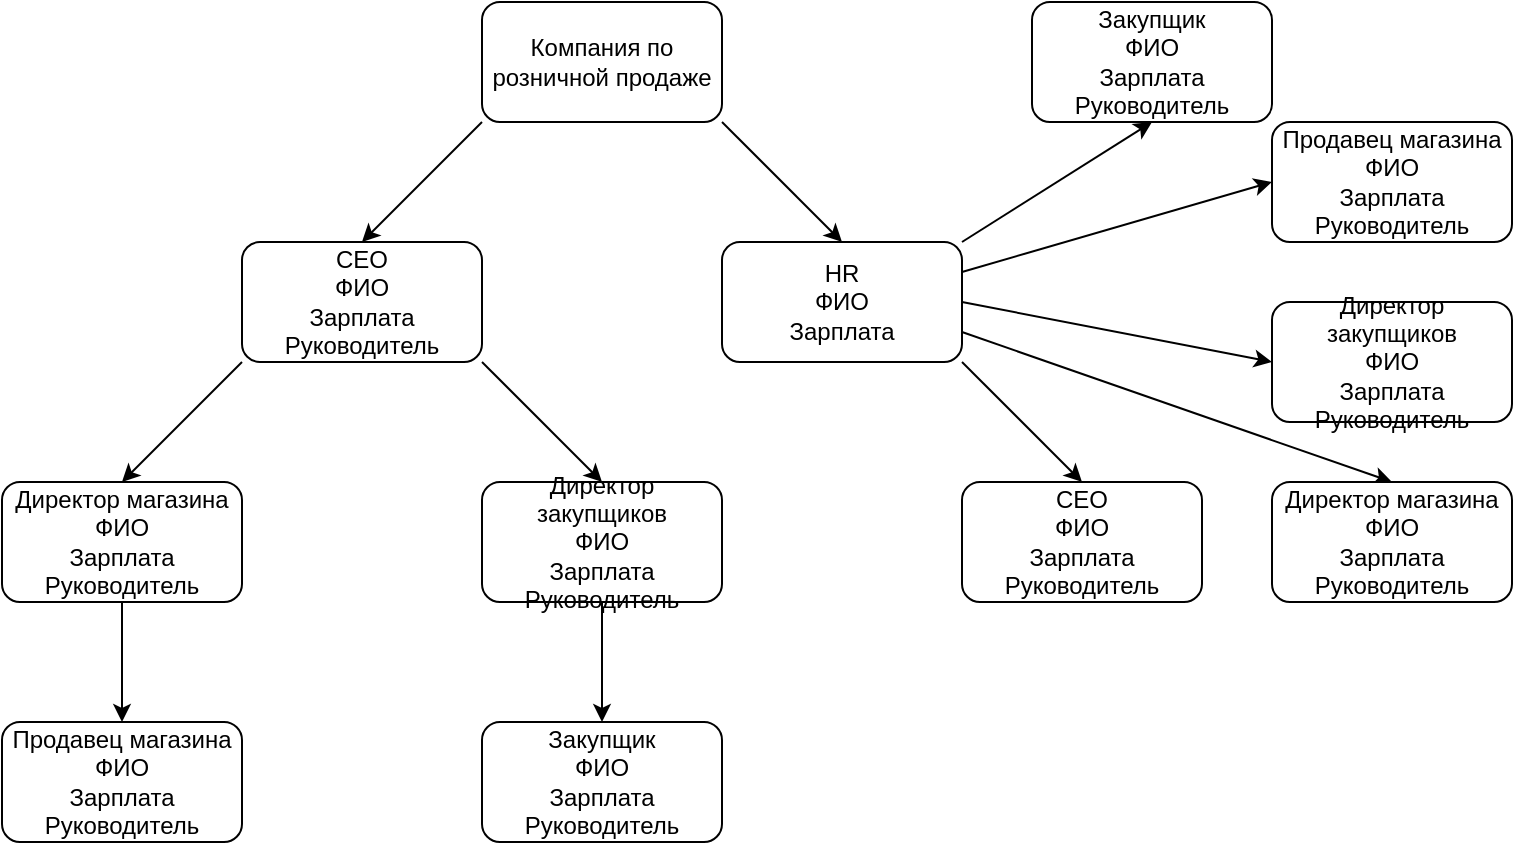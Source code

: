 <mxfile>
    <diagram id="qaNKMXj0JWAzrS6fCmZh" name="Page-1">
        <mxGraphModel dx="810" dy="651" grid="0" gridSize="10" guides="1" tooltips="1" connect="1" arrows="1" fold="1" page="0" pageScale="1" pageWidth="850" pageHeight="1100" math="0" shadow="0">
            <root>
                <mxCell id="0"/>
                <mxCell id="1" parent="0"/>
                <mxCell id="5" style="edgeStyle=none;html=1;exitX=0;exitY=1;exitDx=0;exitDy=0;entryX=0.5;entryY=0;entryDx=0;entryDy=0;" edge="1" parent="1" source="2" target="3">
                    <mxGeometry relative="1" as="geometry"/>
                </mxCell>
                <mxCell id="6" style="edgeStyle=none;html=1;exitX=1;exitY=1;exitDx=0;exitDy=0;entryX=0.5;entryY=0;entryDx=0;entryDy=0;" edge="1" parent="1" source="2" target="4">
                    <mxGeometry relative="1" as="geometry"/>
                </mxCell>
                <mxCell id="2" value="Компания по розничной продаже" style="rounded=1;whiteSpace=wrap;html=1;" vertex="1" parent="1">
                    <mxGeometry x="365" y="80" width="120" height="60" as="geometry"/>
                </mxCell>
                <mxCell id="8" style="edgeStyle=none;html=1;exitX=0;exitY=1;exitDx=0;exitDy=0;entryX=0.5;entryY=0;entryDx=0;entryDy=0;" edge="1" parent="1" source="3" target="7">
                    <mxGeometry relative="1" as="geometry"/>
                </mxCell>
                <mxCell id="10" style="edgeStyle=none;html=1;exitX=1;exitY=1;exitDx=0;exitDy=0;entryX=0.5;entryY=0;entryDx=0;entryDy=0;" edge="1" parent="1" source="3" target="9">
                    <mxGeometry relative="1" as="geometry"/>
                </mxCell>
                <mxCell id="3" value="CEO&lt;br&gt;ФИО&lt;br&gt;Зарплата&lt;br&gt;Руководитель" style="rounded=1;whiteSpace=wrap;html=1;" vertex="1" parent="1">
                    <mxGeometry x="245" y="200" width="120" height="60" as="geometry"/>
                </mxCell>
                <mxCell id="16" style="edgeStyle=none;html=1;exitX=1;exitY=1;exitDx=0;exitDy=0;entryX=0.5;entryY=0;entryDx=0;entryDy=0;" edge="1" parent="1" source="4" target="15">
                    <mxGeometry relative="1" as="geometry"/>
                </mxCell>
                <mxCell id="18" style="edgeStyle=none;html=1;exitX=1;exitY=0.75;exitDx=0;exitDy=0;entryX=0.5;entryY=0;entryDx=0;entryDy=0;" edge="1" parent="1" source="4" target="17">
                    <mxGeometry relative="1" as="geometry"/>
                </mxCell>
                <mxCell id="20" style="edgeStyle=none;html=1;exitX=1;exitY=0.5;exitDx=0;exitDy=0;entryX=0;entryY=0.5;entryDx=0;entryDy=0;" edge="1" parent="1" source="4" target="19">
                    <mxGeometry relative="1" as="geometry"/>
                </mxCell>
                <mxCell id="22" style="edgeStyle=none;html=1;exitX=1;exitY=0.25;exitDx=0;exitDy=0;entryX=0;entryY=0.5;entryDx=0;entryDy=0;" edge="1" parent="1" source="4" target="21">
                    <mxGeometry relative="1" as="geometry"/>
                </mxCell>
                <mxCell id="24" style="edgeStyle=none;html=1;exitX=1;exitY=0;exitDx=0;exitDy=0;entryX=0.5;entryY=1;entryDx=0;entryDy=0;" edge="1" parent="1" source="4" target="23">
                    <mxGeometry relative="1" as="geometry"/>
                </mxCell>
                <mxCell id="4" value="HR&lt;br&gt;ФИО&lt;br&gt;Зарплата" style="rounded=1;whiteSpace=wrap;html=1;" vertex="1" parent="1">
                    <mxGeometry x="485" y="200" width="120" height="60" as="geometry"/>
                </mxCell>
                <mxCell id="12" style="edgeStyle=none;html=1;exitX=0.5;exitY=1;exitDx=0;exitDy=0;entryX=0.5;entryY=0;entryDx=0;entryDy=0;" edge="1" parent="1" source="7" target="11">
                    <mxGeometry relative="1" as="geometry"/>
                </mxCell>
                <mxCell id="7" value="Директор магазина&lt;br&gt;ФИО&lt;br&gt;Зарплата&lt;br&gt;Руководитель" style="rounded=1;whiteSpace=wrap;html=1;" vertex="1" parent="1">
                    <mxGeometry x="125" y="320" width="120" height="60" as="geometry"/>
                </mxCell>
                <mxCell id="14" style="edgeStyle=none;html=1;exitX=0.5;exitY=1;exitDx=0;exitDy=0;entryX=0.5;entryY=0;entryDx=0;entryDy=0;" edge="1" parent="1" source="9" target="13">
                    <mxGeometry relative="1" as="geometry"/>
                </mxCell>
                <mxCell id="9" value="Директор закупщиков&lt;br&gt;ФИО&lt;br&gt;Зарплата&lt;br&gt;Руководитель" style="rounded=1;whiteSpace=wrap;html=1;" vertex="1" parent="1">
                    <mxGeometry x="365" y="320" width="120" height="60" as="geometry"/>
                </mxCell>
                <mxCell id="11" value="Продавец магазина&lt;br&gt;ФИО&lt;br&gt;Зарплата&lt;br&gt;Руководитель" style="rounded=1;whiteSpace=wrap;html=1;" vertex="1" parent="1">
                    <mxGeometry x="125" y="440" width="120" height="60" as="geometry"/>
                </mxCell>
                <mxCell id="13" value="Закупщик&lt;br&gt;ФИО&lt;br&gt;Зарплата&lt;br&gt;Руководитель" style="rounded=1;whiteSpace=wrap;html=1;" vertex="1" parent="1">
                    <mxGeometry x="365" y="440" width="120" height="60" as="geometry"/>
                </mxCell>
                <mxCell id="15" value="CEO&lt;br&gt;ФИО&lt;br&gt;Зарплата&lt;br&gt;Руководитель" style="rounded=1;whiteSpace=wrap;html=1;" vertex="1" parent="1">
                    <mxGeometry x="605" y="320" width="120" height="60" as="geometry"/>
                </mxCell>
                <mxCell id="17" value="Директор магазина&lt;br&gt;ФИО&lt;br&gt;Зарплата&lt;br&gt;Руководитель" style="rounded=1;whiteSpace=wrap;html=1;" vertex="1" parent="1">
                    <mxGeometry x="760" y="320" width="120" height="60" as="geometry"/>
                </mxCell>
                <mxCell id="19" value="Директор закупщиков&lt;br&gt;ФИО&lt;br&gt;Зарплата&lt;br&gt;Руководитель" style="rounded=1;whiteSpace=wrap;html=1;" vertex="1" parent="1">
                    <mxGeometry x="760" y="230" width="120" height="60" as="geometry"/>
                </mxCell>
                <mxCell id="21" value="Продавец магазина&lt;br&gt;ФИО&lt;br&gt;Зарплата&lt;br&gt;Руководитель" style="rounded=1;whiteSpace=wrap;html=1;" vertex="1" parent="1">
                    <mxGeometry x="760" y="140" width="120" height="60" as="geometry"/>
                </mxCell>
                <mxCell id="23" value="Закупщик&lt;br&gt;ФИО&lt;br&gt;Зарплата&lt;br&gt;Руководитель" style="rounded=1;whiteSpace=wrap;html=1;" vertex="1" parent="1">
                    <mxGeometry x="640" y="80" width="120" height="60" as="geometry"/>
                </mxCell>
            </root>
        </mxGraphModel>
    </diagram>
</mxfile>